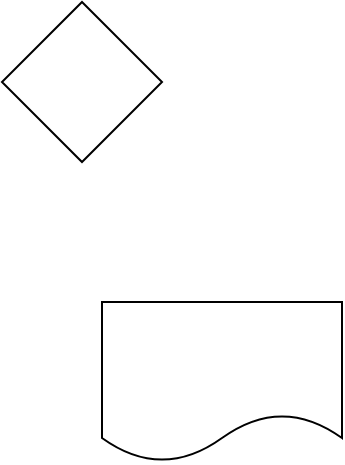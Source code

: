 <mxfile version="13.1.3" type="github"><diagram id="XtYhaf7LTEb38pZg41X1" name="ページ1"><mxGraphModel dx="1426" dy="770" grid="1" gridSize="10" guides="1" tooltips="1" connect="1" arrows="1" fold="1" page="1" pageScale="1" pageWidth="827" pageHeight="1169" math="0" shadow="0"><root><mxCell id="0"/><mxCell id="1" parent="0"/><mxCell id="lGyPyeXN0D0II_Hnsi7p-1" value="" style="rhombus;whiteSpace=wrap;html=1;" parent="1" vertex="1"><mxGeometry x="60" y="180" width="80" height="80" as="geometry"/></mxCell><mxCell id="lGyPyeXN0D0II_Hnsi7p-2" value="" style="shape=document;whiteSpace=wrap;html=1;boundedLbl=1;" parent="1" vertex="1"><mxGeometry x="110" y="330" width="120" height="80" as="geometry"/></mxCell></root></mxGraphModel></diagram></mxfile>